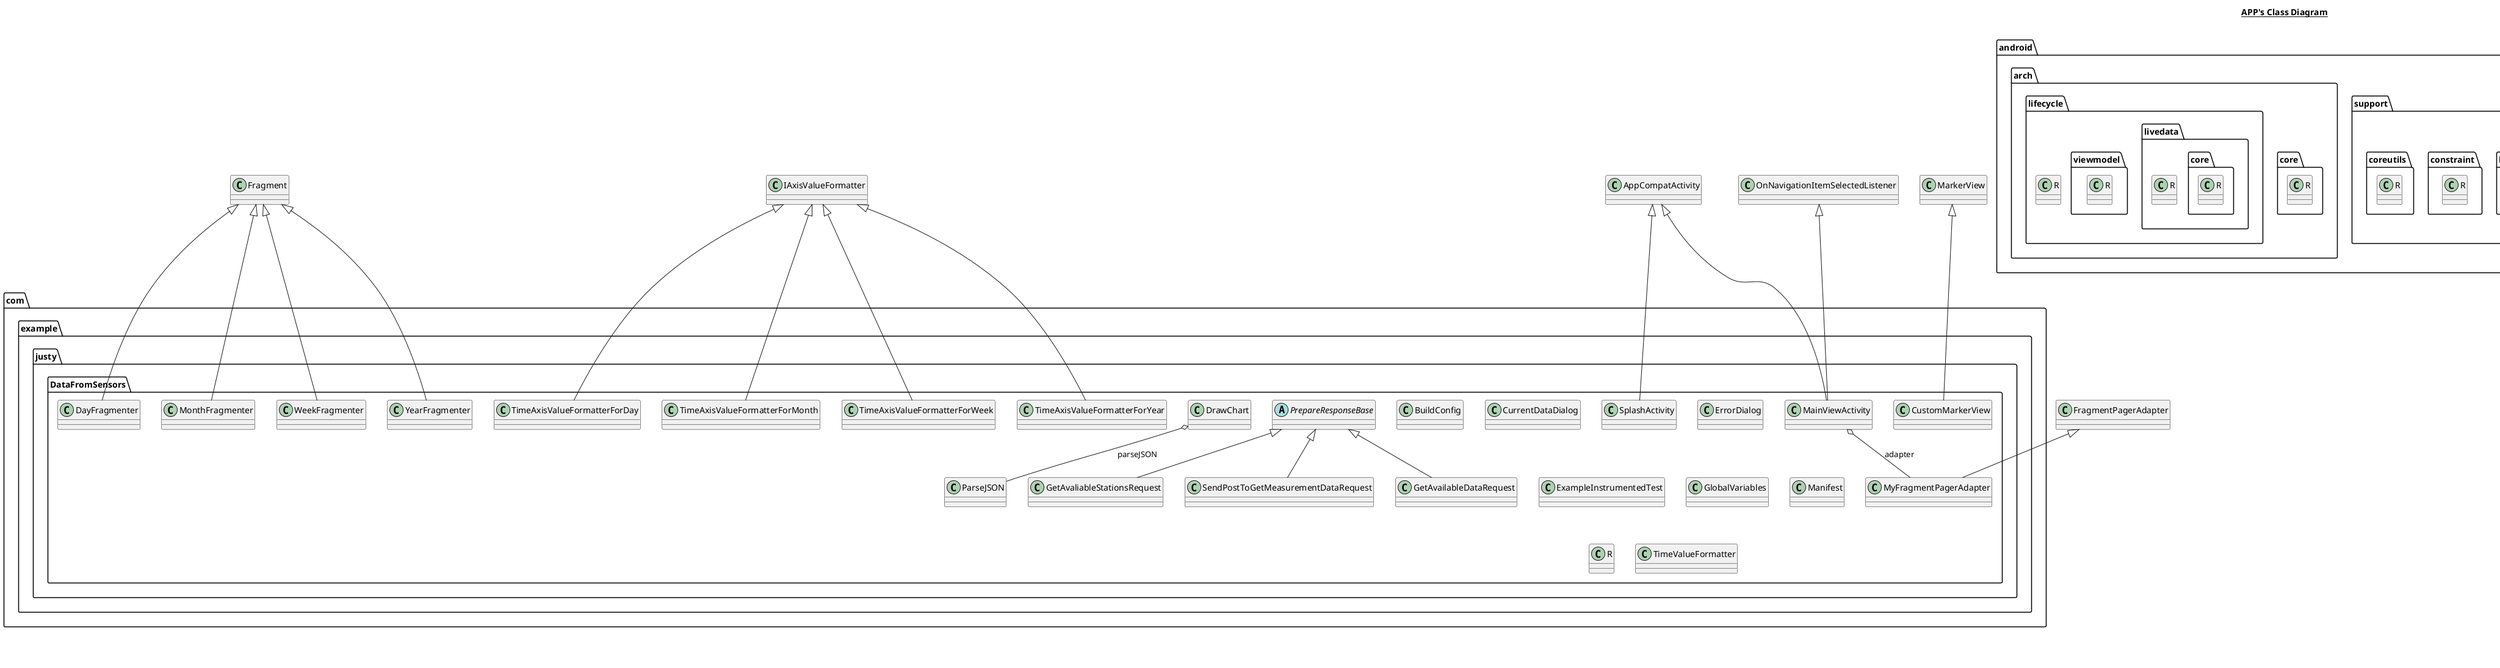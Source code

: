 @startuml

title __APP's Class Diagram__\n

  package com.example.justy.DataFromSensors {
    class BuildConfig {
    }
  }
  

  package com.example.justy.DataFromSensors {
    class BuildConfig {
    }
  }
  

  package com.example.justy.DataFromSensors {
    class CurrentDataDialog {
    }
  }
  

  package com.example.justy.DataFromSensors {
    class CustomMarkerView {
    }
  }
  

  package com.example.justy.DataFromSensors {
    class DayFragmenter {
    }
  }
  

  package com.example.justy.DataFromSensors {
    class DrawChart {
    }
  }
  

  package com.example.justy.DataFromSensors {
    class ErrorDialog {
    }
  }
  

  package com.example.justy.DataFromSensors {
    class ExampleInstrumentedTest {
    }
  }
  

  package com.example.justy.DataFromSensors {
    class GetAvailableDataRequest {
    }
  }
  

  package com.example.justy.DataFromSensors {
    class GetAvaliableStationsRequest {
    }
  }
  

  package com.example.justy.DataFromSensors {
    class GlobalVariables {
    }
  }
  

  package com.example.justy.DataFromSensors {
    class MainViewActivity {
    }
  }
  

  package com.example.justy.DataFromSensors {
    class Manifest {
    }
  }
  

  package com.example.justy.DataFromSensors {
    class MonthFragmenter {
    }
  }
  

  package com.example.justy.DataFromSensors {
    class MyFragmentPagerAdapter {
    }
  }
  

  package com.example.justy.DataFromSensors {
    class ParseJSON {
    }
  }
  

  package com.example.justy.DataFromSensors {
    abstract class PrepareResponseBase {
    }
  }
  

  package android.support.v7.appcompat {
    class R {
    }
  }
  

  package android.support.compat {
    class R {
    }
  }
  

  package android.support.loader {
    class R {
    }
  }
  

  package android.support.fragment {
    class R {
    }
  }
  

  package android.support.customview {
    class R {
    }
  }
  

  package android.arch.core {
    class R {
    }
  }
  

  package android.support.graphics.drawable {
    class R {
    }
  }
  

  package android.support.design {
    class R {
    }
  }
  

  package android.support.mediacompat {
    class R {
    }
  }
  

  package android.support.slidingpanelayout {
    class R {
    }
  }
  

  package android.support.interpolator {
    class R {
    }
  }
  

  package android.support.coordinatorlayout {
    class R {
    }
  }
  

  package android.support.documentfile {
    class R {
    }
  }
  

  package android.support.print {
    class R {
    }
  }
  

  package android.support.v7.cardview {
    class R {
    }
  }
  

  package android.support.v4 {
    class R {
    }
  }
  

  package android.arch.lifecycle {
    package android.arch.lifecycle.livedata {
      package android.arch.lifecycle.livedata.core {
        class R {
        }
      }
    }
  }
  

  package android.support.coreui {
    class R {
    }
  }
  

  package android.support.transition {
    class R {
    }
  }
  

  package android.arch.lifecycle {
    package android.arch.lifecycle.livedata {
      class R {
      }
    }
  }
  

  package android.support.v7.recyclerview {
    class R {
    }
  }
  

  package android.support.swiperefreshlayout {
    class R {
    }
  }
  

  package android.support.cursoradapter {
    class R {
    }
  }
  

  package android.support.asynclayoutinflater {
    class R {
    }
  }
  

  package android.support.drawerlayout {
    class R {
    }
  }
  

  package android.arch.lifecycle {
    class R {
    }
  }
  

  package com.example.justy.DataFromSensors {
    class R {
    }
  }
  

  package android.arch.lifecycle {
    package android.arch.lifecycle.viewmodel {
      class R {
      }
    }
  }
  

  package androidx.versionedparcelable {
    class R {
    }
  }
  

  package android.support.localbroadcastmanager {
    class R {
    }
  }
  

  package android.support.v7.viewpager {
    class R {
    }
  }
  

  package android.support.constraint {
    class R {
    }
  }
  

  package android.support.coreutils {
    class R {
    }
  }
  

  package com.example.justy.DataFromSensors {
    class R {
    }
  }
  

  package com.example.justy.DataFromSensors {
    class SendPostToGetMeasurementDataRequest {
    }
  }
  

  package com.example.justy.DataFromSensors {
    class SplashActivity {
    }
  }
  

  package com.example.justy.DataFromSensors {
    class TimeAxisValueFormatterForDay {
    }
  }
  

  package com.example.justy.DataFromSensors {
    class TimeAxisValueFormatterForMonth {
    }
  }
  

  package com.example.justy.DataFromSensors {
    class TimeAxisValueFormatterForWeek {
    }
  }
  

  package com.example.justy.DataFromSensors {
    class TimeAxisValueFormatterForYear {
    }
  }
  

  package com.example.justy.DataFromSensors {
    class TimeValueFormatter {
    }
  }
  

  package com.example.justy.DataFromSensors {
    class WeekFragmenter {
    }
  }
  

  package com.example.justy.DataFromSensors {
    class YearFragmenter {
    }
  }
  

  CustomMarkerView -up-|> MarkerView
  DayFragmenter -up-|> Fragment
  DrawChart o-- ParseJSON : parseJSON
  GetAvailableDataRequest -up-|> PrepareResponseBase
  GetAvaliableStationsRequest -up-|> PrepareResponseBase
  MainViewActivity -up-|> OnNavigationItemSelectedListener
  MainViewActivity -up-|> AppCompatActivity
  MainViewActivity o-- MyFragmentPagerAdapter : adapter
  MonthFragmenter -up-|> Fragment
  MyFragmentPagerAdapter -up-|> FragmentPagerAdapter
  SendPostToGetMeasurementDataRequest -up-|> PrepareResponseBase
  SplashActivity -up-|> AppCompatActivity
  TimeAxisValueFormatterForDay -up-|> IAxisValueFormatter
  TimeAxisValueFormatterForMonth -up-|> IAxisValueFormatter
  TimeAxisValueFormatterForWeek -up-|> IAxisValueFormatter
  TimeAxisValueFormatterForYear -up-|> IAxisValueFormatter
  WeekFragmenter -up-|> Fragment
  YearFragmenter -up-|> Fragment


right footer


PlantUML diagram generated by SketchIt! (https://bitbucket.org/pmesmeur/sketch.it)
For more information about this tool, please contact philippe.mesmeur@gmail.com
endfooter

@enduml
